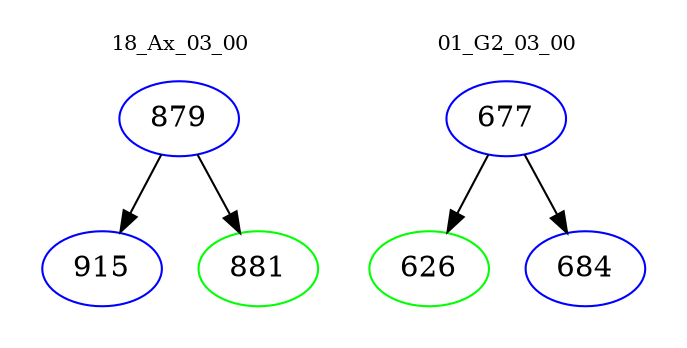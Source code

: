 digraph{
subgraph cluster_0 {
color = white
label = "18_Ax_03_00";
fontsize=10;
T0_879 [label="879", color="blue"]
T0_879 -> T0_915 [color="black"]
T0_915 [label="915", color="blue"]
T0_879 -> T0_881 [color="black"]
T0_881 [label="881", color="green"]
}
subgraph cluster_1 {
color = white
label = "01_G2_03_00";
fontsize=10;
T1_677 [label="677", color="blue"]
T1_677 -> T1_626 [color="black"]
T1_626 [label="626", color="green"]
T1_677 -> T1_684 [color="black"]
T1_684 [label="684", color="blue"]
}
}
